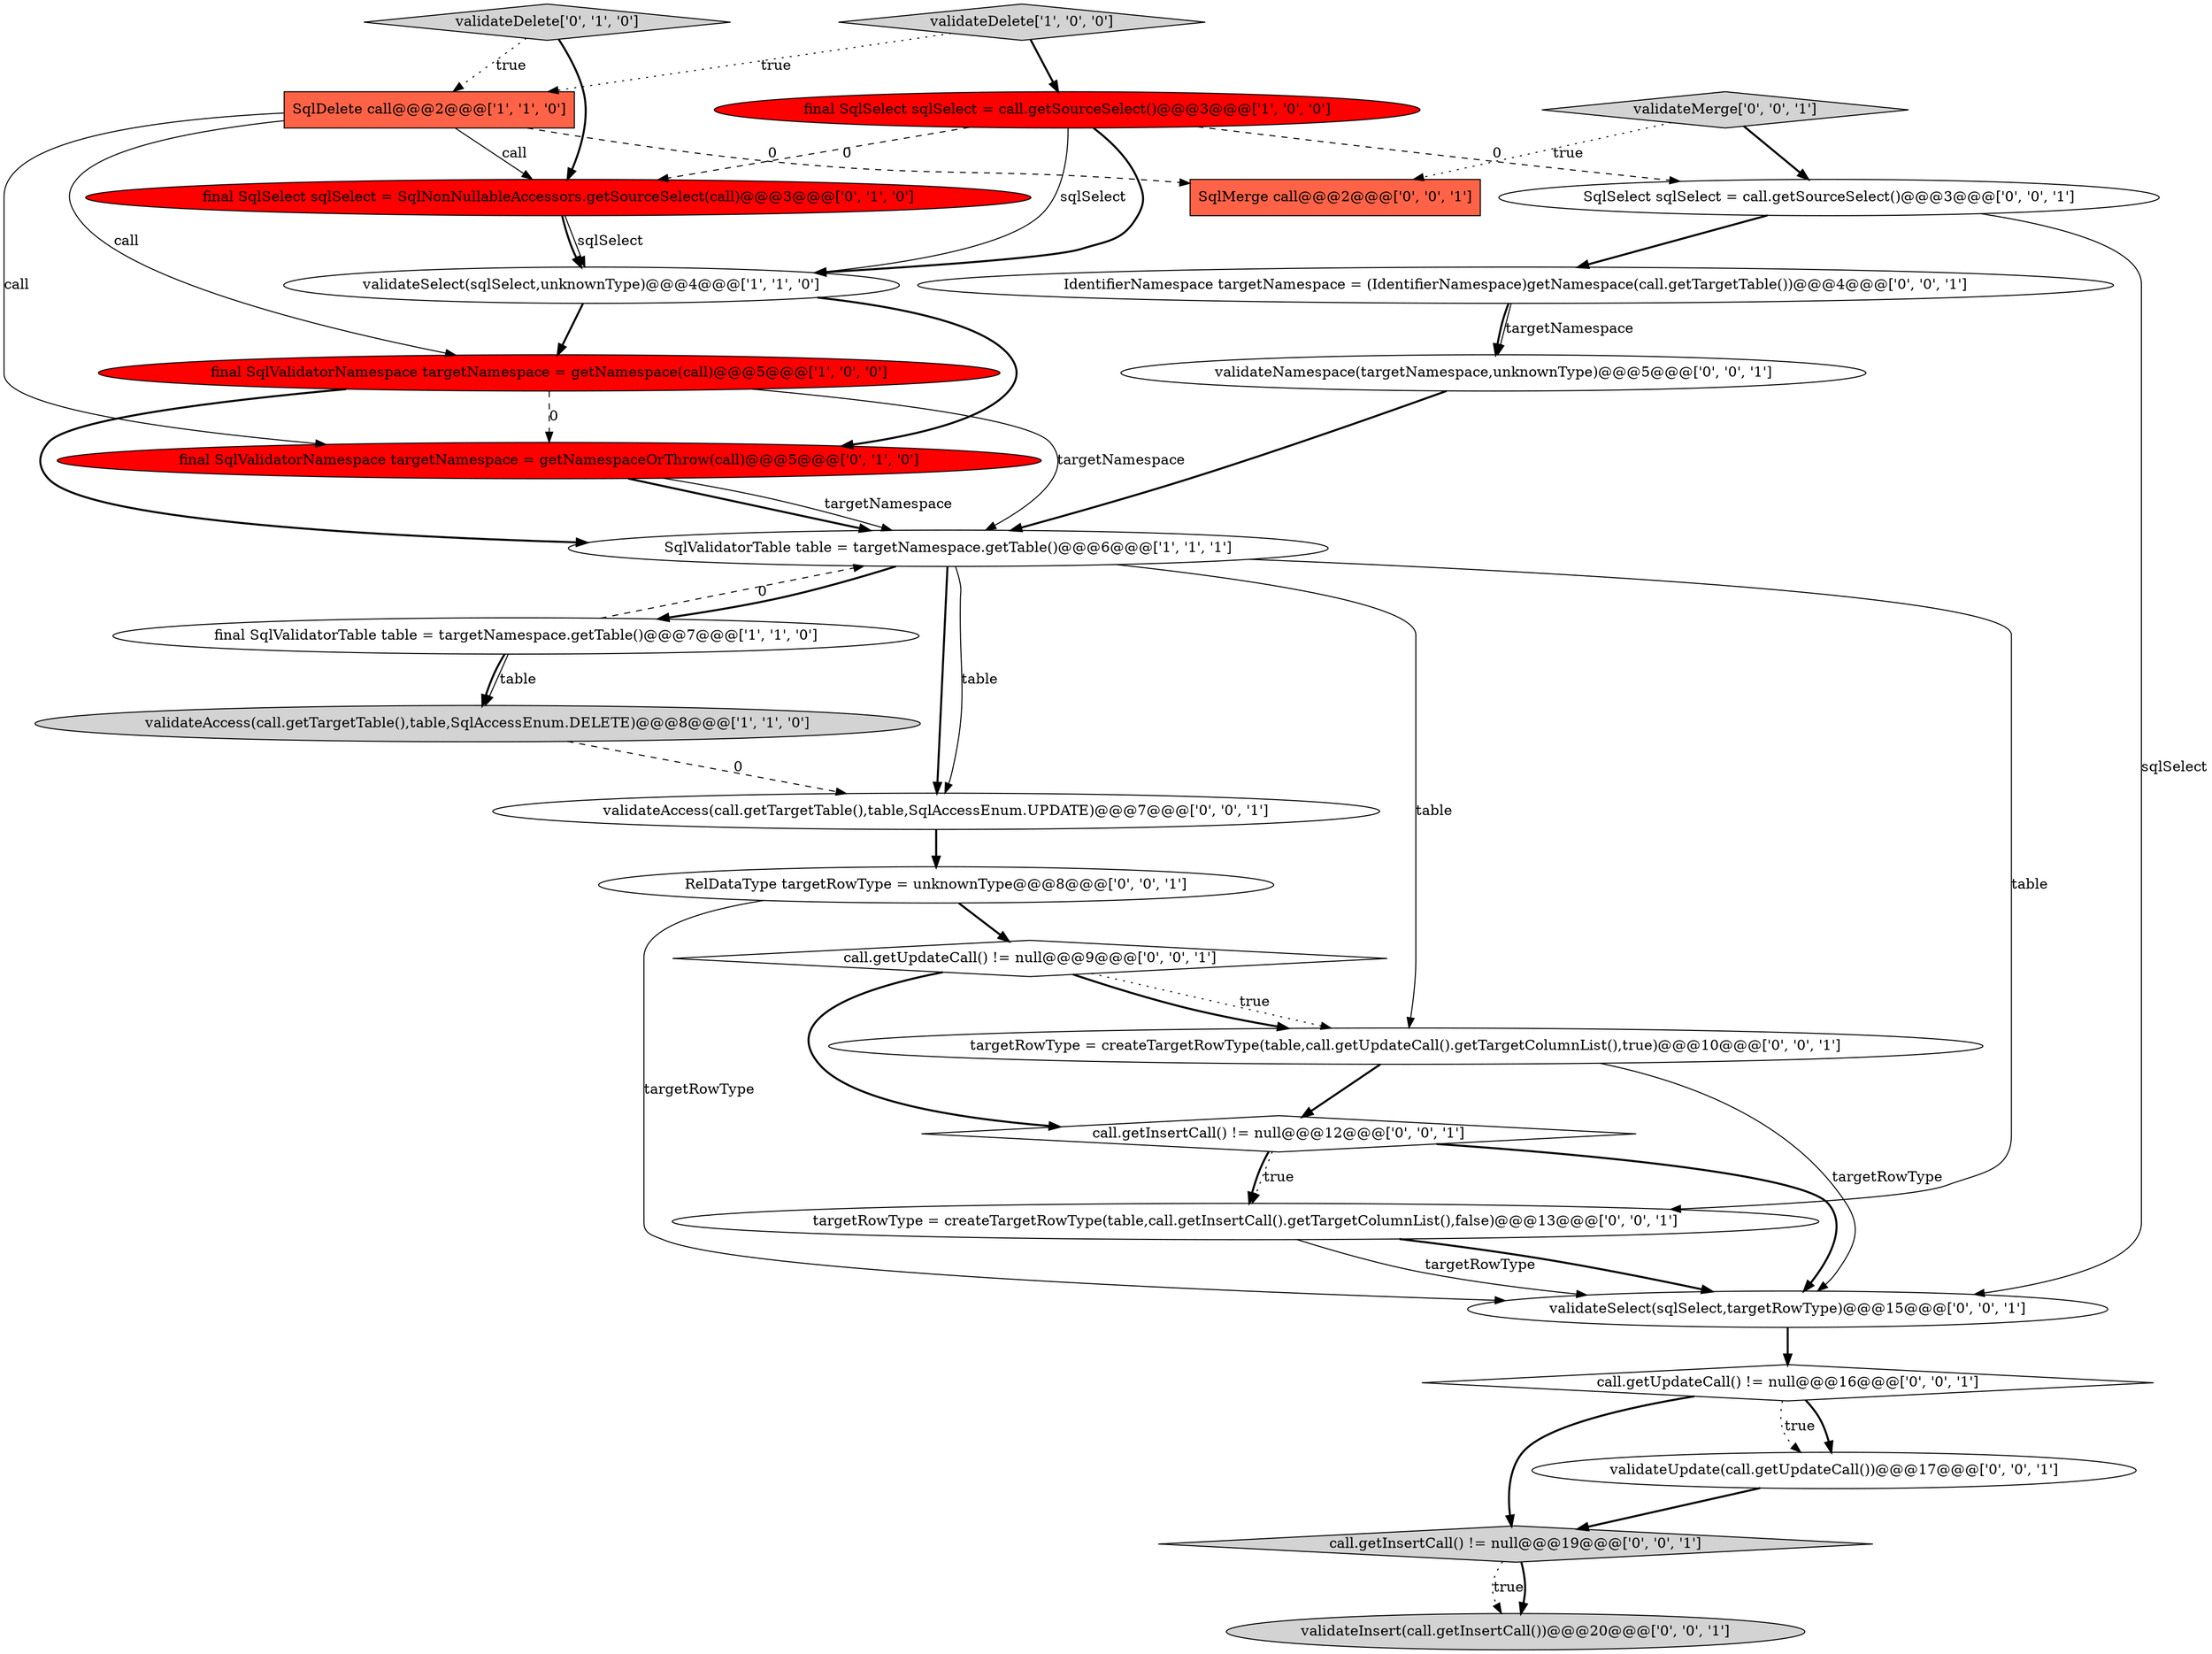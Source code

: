 digraph {
21 [style = filled, label = "RelDataType targetRowType = unknownType@@@8@@@['0', '0', '1']", fillcolor = white, shape = ellipse image = "AAA0AAABBB3BBB"];
6 [style = filled, label = "SqlDelete call@@@2@@@['1', '1', '0']", fillcolor = tomato, shape = box image = "AAA0AAABBB1BBB"];
5 [style = filled, label = "final SqlValidatorTable table = targetNamespace.getTable()@@@7@@@['1', '1', '0']", fillcolor = white, shape = ellipse image = "AAA0AAABBB1BBB"];
14 [style = filled, label = "validateNamespace(targetNamespace,unknownType)@@@5@@@['0', '0', '1']", fillcolor = white, shape = ellipse image = "AAA0AAABBB3BBB"];
12 [style = filled, label = "call.getInsertCall() != null@@@12@@@['0', '0', '1']", fillcolor = white, shape = diamond image = "AAA0AAABBB3BBB"];
18 [style = filled, label = "validateSelect(sqlSelect,targetRowType)@@@15@@@['0', '0', '1']", fillcolor = white, shape = ellipse image = "AAA0AAABBB3BBB"];
20 [style = filled, label = "validateInsert(call.getInsertCall())@@@20@@@['0', '0', '1']", fillcolor = lightgray, shape = ellipse image = "AAA0AAABBB3BBB"];
22 [style = filled, label = "call.getInsertCall() != null@@@19@@@['0', '0', '1']", fillcolor = lightgray, shape = diamond image = "AAA0AAABBB3BBB"];
2 [style = filled, label = "validateAccess(call.getTargetTable(),table,SqlAccessEnum.DELETE)@@@8@@@['1', '1', '0']", fillcolor = lightgray, shape = ellipse image = "AAA0AAABBB1BBB"];
9 [style = filled, label = "validateDelete['0', '1', '0']", fillcolor = lightgray, shape = diamond image = "AAA0AAABBB2BBB"];
7 [style = filled, label = "final SqlSelect sqlSelect = call.getSourceSelect()@@@3@@@['1', '0', '0']", fillcolor = red, shape = ellipse image = "AAA1AAABBB1BBB"];
10 [style = filled, label = "final SqlSelect sqlSelect = SqlNonNullableAccessors.getSourceSelect(call)@@@3@@@['0', '1', '0']", fillcolor = red, shape = ellipse image = "AAA1AAABBB2BBB"];
16 [style = filled, label = "IdentifierNamespace targetNamespace = (IdentifierNamespace)getNamespace(call.getTargetTable())@@@4@@@['0', '0', '1']", fillcolor = white, shape = ellipse image = "AAA0AAABBB3BBB"];
4 [style = filled, label = "SqlValidatorTable table = targetNamespace.getTable()@@@6@@@['1', '1', '1']", fillcolor = white, shape = ellipse image = "AAA0AAABBB1BBB"];
0 [style = filled, label = "final SqlValidatorNamespace targetNamespace = getNamespace(call)@@@5@@@['1', '0', '0']", fillcolor = red, shape = ellipse image = "AAA1AAABBB1BBB"];
1 [style = filled, label = "validateDelete['1', '0', '0']", fillcolor = lightgray, shape = diamond image = "AAA0AAABBB1BBB"];
15 [style = filled, label = "call.getUpdateCall() != null@@@16@@@['0', '0', '1']", fillcolor = white, shape = diamond image = "AAA0AAABBB3BBB"];
11 [style = filled, label = "SqlSelect sqlSelect = call.getSourceSelect()@@@3@@@['0', '0', '1']", fillcolor = white, shape = ellipse image = "AAA0AAABBB3BBB"];
13 [style = filled, label = "validateUpdate(call.getUpdateCall())@@@17@@@['0', '0', '1']", fillcolor = white, shape = ellipse image = "AAA0AAABBB3BBB"];
3 [style = filled, label = "validateSelect(sqlSelect,unknownType)@@@4@@@['1', '1', '0']", fillcolor = white, shape = ellipse image = "AAA0AAABBB1BBB"];
8 [style = filled, label = "final SqlValidatorNamespace targetNamespace = getNamespaceOrThrow(call)@@@5@@@['0', '1', '0']", fillcolor = red, shape = ellipse image = "AAA1AAABBB2BBB"];
25 [style = filled, label = "validateAccess(call.getTargetTable(),table,SqlAccessEnum.UPDATE)@@@7@@@['0', '0', '1']", fillcolor = white, shape = ellipse image = "AAA0AAABBB3BBB"];
26 [style = filled, label = "targetRowType = createTargetRowType(table,call.getInsertCall().getTargetColumnList(),false)@@@13@@@['0', '0', '1']", fillcolor = white, shape = ellipse image = "AAA0AAABBB3BBB"];
24 [style = filled, label = "validateMerge['0', '0', '1']", fillcolor = lightgray, shape = diamond image = "AAA0AAABBB3BBB"];
19 [style = filled, label = "SqlMerge call@@@2@@@['0', '0', '1']", fillcolor = tomato, shape = box image = "AAA0AAABBB3BBB"];
23 [style = filled, label = "targetRowType = createTargetRowType(table,call.getUpdateCall().getTargetColumnList(),true)@@@10@@@['0', '0', '1']", fillcolor = white, shape = ellipse image = "AAA0AAABBB3BBB"];
17 [style = filled, label = "call.getUpdateCall() != null@@@9@@@['0', '0', '1']", fillcolor = white, shape = diamond image = "AAA0AAABBB3BBB"];
11->16 [style = bold, label=""];
6->8 [style = solid, label="call"];
15->13 [style = bold, label=""];
5->2 [style = solid, label="table"];
6->0 [style = solid, label="call"];
6->10 [style = solid, label="call"];
4->25 [style = bold, label=""];
26->18 [style = solid, label="targetRowType"];
4->25 [style = solid, label="table"];
18->15 [style = bold, label=""];
7->11 [style = dashed, label="0"];
26->18 [style = bold, label=""];
10->3 [style = bold, label=""];
0->4 [style = solid, label="targetNamespace"];
21->18 [style = solid, label="targetRowType"];
12->26 [style = bold, label=""];
9->10 [style = bold, label=""];
9->6 [style = dotted, label="true"];
1->7 [style = bold, label=""];
4->26 [style = solid, label="table"];
16->14 [style = solid, label="targetNamespace"];
17->23 [style = bold, label=""];
7->3 [style = bold, label=""];
3->0 [style = bold, label=""];
17->23 [style = dotted, label="true"];
15->22 [style = bold, label=""];
15->13 [style = dotted, label="true"];
5->4 [style = dashed, label="0"];
12->26 [style = dotted, label="true"];
5->2 [style = bold, label=""];
17->12 [style = bold, label=""];
22->20 [style = dotted, label="true"];
22->20 [style = bold, label=""];
0->4 [style = bold, label=""];
24->11 [style = bold, label=""];
3->8 [style = bold, label=""];
6->19 [style = dashed, label="0"];
7->3 [style = solid, label="sqlSelect"];
23->18 [style = solid, label="targetRowType"];
11->18 [style = solid, label="sqlSelect"];
12->18 [style = bold, label=""];
2->25 [style = dashed, label="0"];
16->14 [style = bold, label=""];
1->6 [style = dotted, label="true"];
24->19 [style = dotted, label="true"];
23->12 [style = bold, label=""];
7->10 [style = dashed, label="0"];
0->8 [style = dashed, label="0"];
13->22 [style = bold, label=""];
8->4 [style = bold, label=""];
4->23 [style = solid, label="table"];
4->5 [style = bold, label=""];
10->3 [style = solid, label="sqlSelect"];
21->17 [style = bold, label=""];
25->21 [style = bold, label=""];
14->4 [style = bold, label=""];
8->4 [style = solid, label="targetNamespace"];
}
